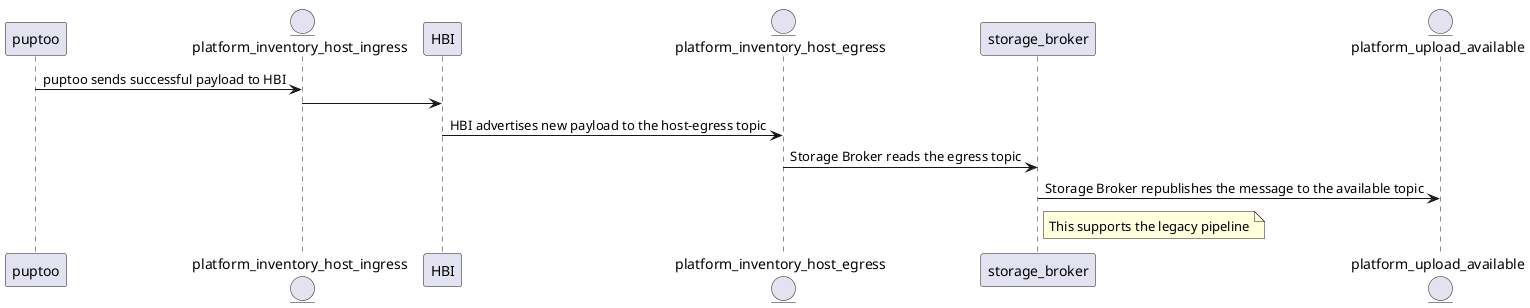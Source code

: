 @startuml Insights Storage Broker
participant puptoo
entity platform_inventory_host_ingress
participant HBI
entity platform_inventory_host_egress
participant storage_broker
entity platform_upload_available
puptoo->platform_inventory_host_ingress: puptoo sends successful payload to HBI
platform_inventory_host_ingress->HBI
HBI->platform_inventory_host_egress: HBI advertises new payload to the host-egress topic
platform_inventory_host_egress->storage_broker: Storage Broker reads the egress topic
storage_broker->platform_upload_available: Storage Broker republishes the message to the available topic
Note right of storage_broker: This supports the legacy pipeline
@enduml